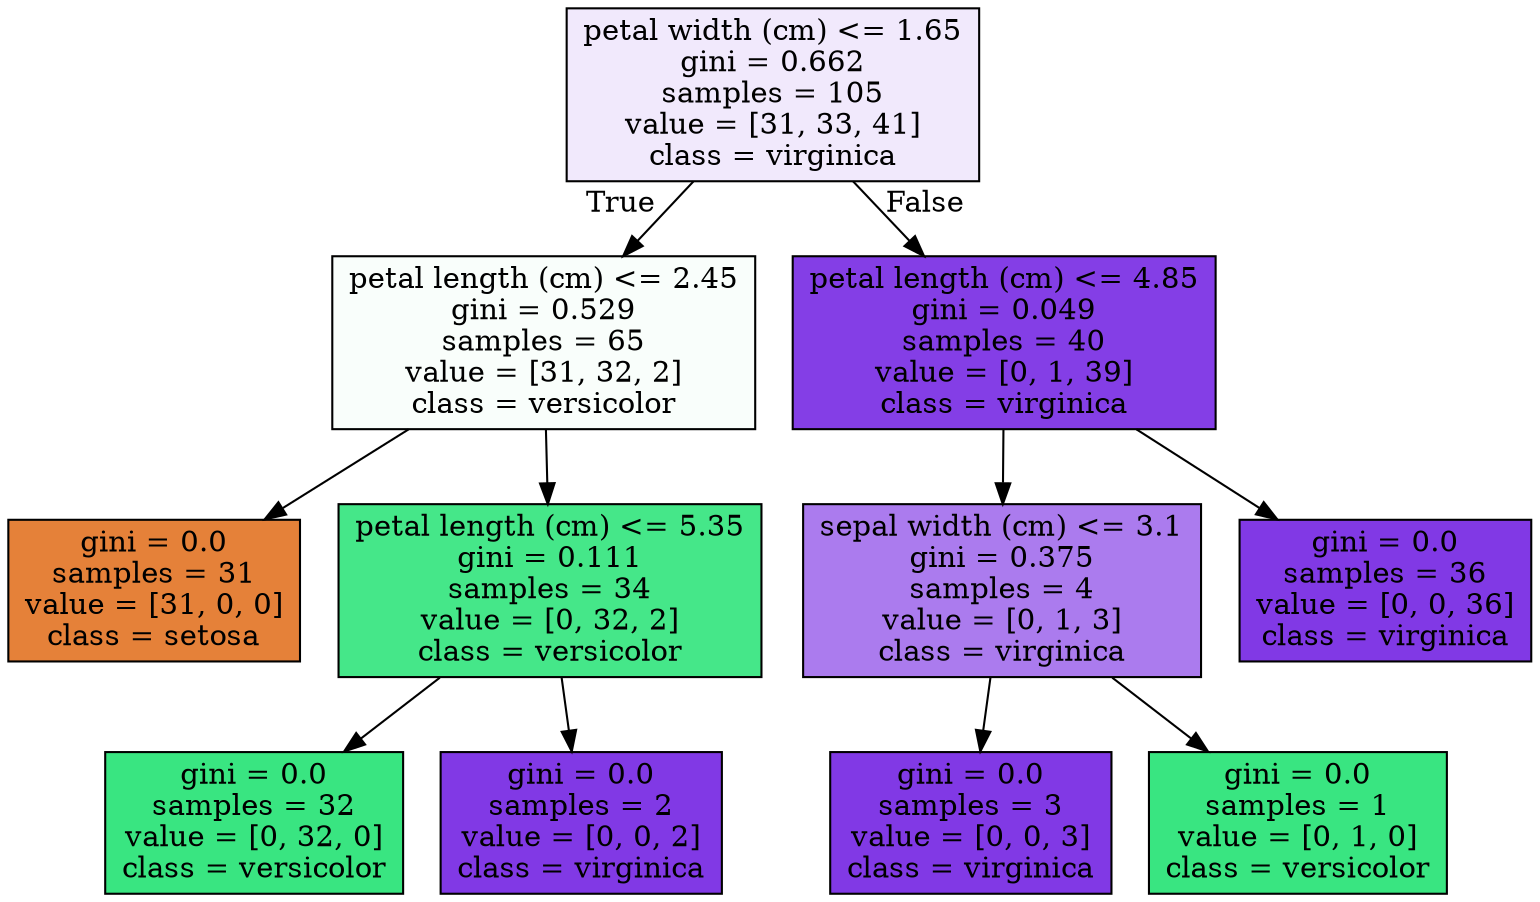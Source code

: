digraph Tree {
node [shape=box, style="filled", color="black"] ;
0 [label="petal width (cm) <= 1.65\ngini = 0.662\nsamples = 105\nvalue = [31, 33, 41]\nclass = virginica", fillcolor="#f1e9fc"] ;
1 [label="petal length (cm) <= 2.45\ngini = 0.529\nsamples = 65\nvalue = [31, 32, 2]\nclass = versicolor", fillcolor="#f9fefb"] ;
0 -> 1 [labeldistance=2.5, labelangle=45, headlabel="True"] ;
2 [label="gini = 0.0\nsamples = 31\nvalue = [31, 0, 0]\nclass = setosa", fillcolor="#e58139"] ;
1 -> 2 ;
3 [label="petal length (cm) <= 5.35\ngini = 0.111\nsamples = 34\nvalue = [0, 32, 2]\nclass = versicolor", fillcolor="#45e789"] ;
1 -> 3 ;
4 [label="gini = 0.0\nsamples = 32\nvalue = [0, 32, 0]\nclass = versicolor", fillcolor="#39e581"] ;
3 -> 4 ;
5 [label="gini = 0.0\nsamples = 2\nvalue = [0, 0, 2]\nclass = virginica", fillcolor="#8139e5"] ;
3 -> 5 ;
6 [label="petal length (cm) <= 4.85\ngini = 0.049\nsamples = 40\nvalue = [0, 1, 39]\nclass = virginica", fillcolor="#843ee6"] ;
0 -> 6 [labeldistance=2.5, labelangle=-45, headlabel="False"] ;
7 [label="sepal width (cm) <= 3.1\ngini = 0.375\nsamples = 4\nvalue = [0, 1, 3]\nclass = virginica", fillcolor="#ab7bee"] ;
6 -> 7 ;
8 [label="gini = 0.0\nsamples = 3\nvalue = [0, 0, 3]\nclass = virginica", fillcolor="#8139e5"] ;
7 -> 8 ;
9 [label="gini = 0.0\nsamples = 1\nvalue = [0, 1, 0]\nclass = versicolor", fillcolor="#39e581"] ;
7 -> 9 ;
10 [label="gini = 0.0\nsamples = 36\nvalue = [0, 0, 36]\nclass = virginica", fillcolor="#8139e5"] ;
6 -> 10 ;
}
